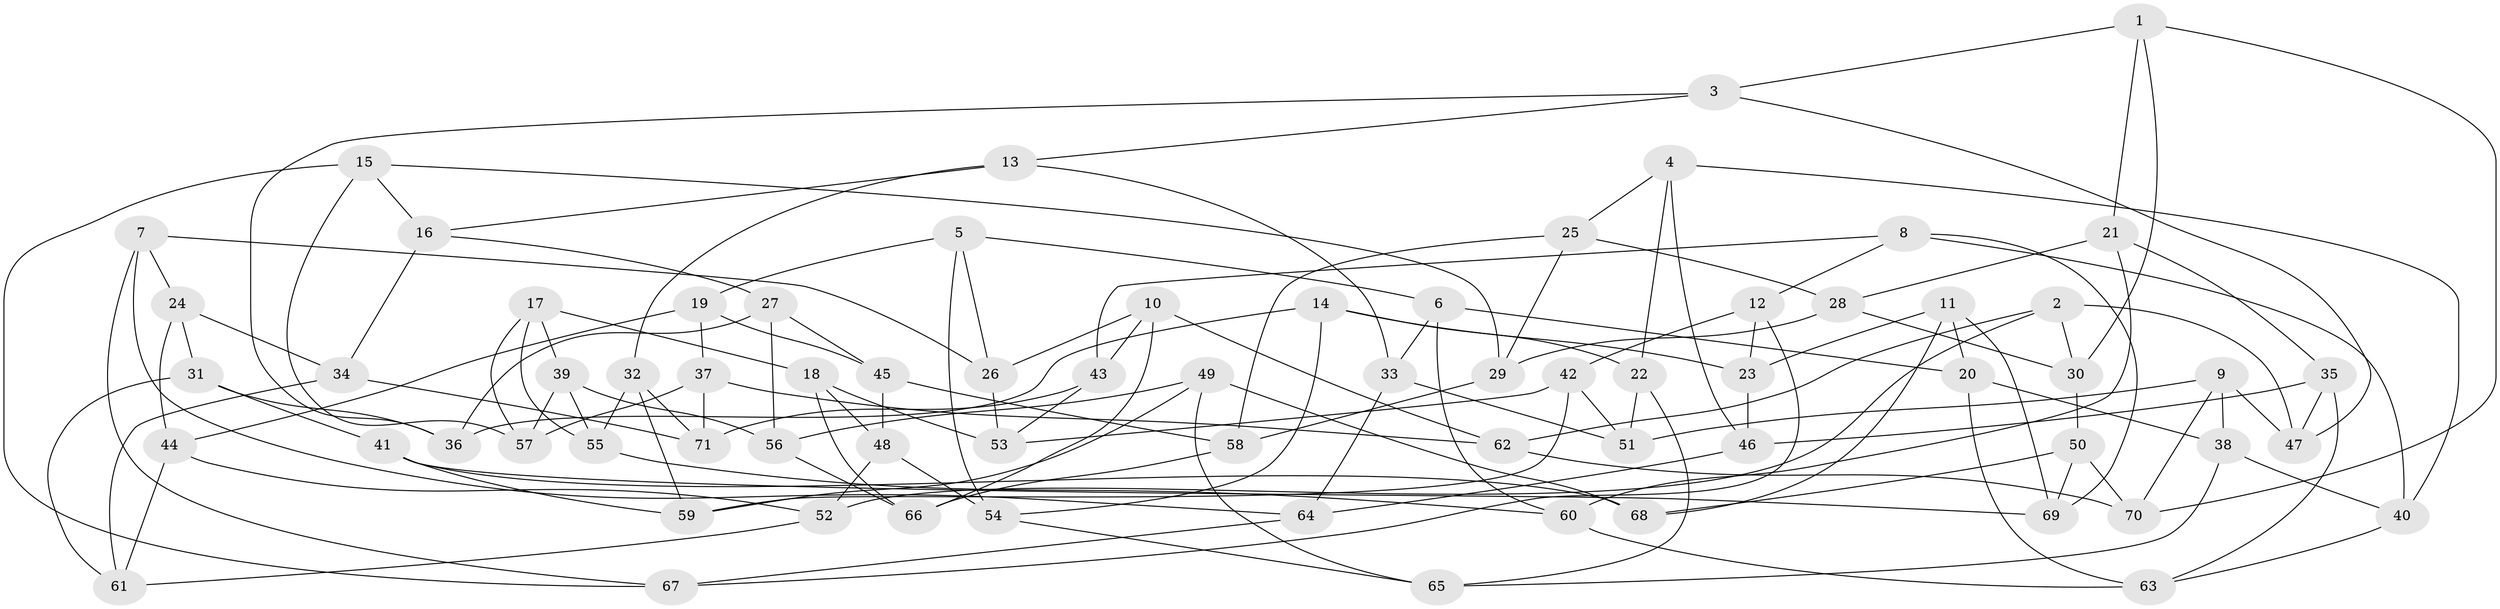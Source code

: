 // coarse degree distribution, {4: 0.2777777777777778, 6: 0.3333333333333333, 3: 0.1111111111111111, 5: 0.19444444444444445, 7: 0.08333333333333333}
// Generated by graph-tools (version 1.1) at 2025/38/03/04/25 23:38:18]
// undirected, 71 vertices, 142 edges
graph export_dot {
  node [color=gray90,style=filled];
  1;
  2;
  3;
  4;
  5;
  6;
  7;
  8;
  9;
  10;
  11;
  12;
  13;
  14;
  15;
  16;
  17;
  18;
  19;
  20;
  21;
  22;
  23;
  24;
  25;
  26;
  27;
  28;
  29;
  30;
  31;
  32;
  33;
  34;
  35;
  36;
  37;
  38;
  39;
  40;
  41;
  42;
  43;
  44;
  45;
  46;
  47;
  48;
  49;
  50;
  51;
  52;
  53;
  54;
  55;
  56;
  57;
  58;
  59;
  60;
  61;
  62;
  63;
  64;
  65;
  66;
  67;
  68;
  69;
  70;
  71;
  1 -- 70;
  1 -- 3;
  1 -- 30;
  1 -- 21;
  2 -- 47;
  2 -- 52;
  2 -- 62;
  2 -- 30;
  3 -- 13;
  3 -- 36;
  3 -- 47;
  4 -- 46;
  4 -- 22;
  4 -- 25;
  4 -- 40;
  5 -- 6;
  5 -- 19;
  5 -- 54;
  5 -- 26;
  6 -- 20;
  6 -- 60;
  6 -- 33;
  7 -- 26;
  7 -- 24;
  7 -- 67;
  7 -- 64;
  8 -- 69;
  8 -- 12;
  8 -- 40;
  8 -- 43;
  9 -- 51;
  9 -- 38;
  9 -- 47;
  9 -- 70;
  10 -- 26;
  10 -- 62;
  10 -- 43;
  10 -- 66;
  11 -- 69;
  11 -- 68;
  11 -- 20;
  11 -- 23;
  12 -- 67;
  12 -- 42;
  12 -- 23;
  13 -- 16;
  13 -- 32;
  13 -- 33;
  14 -- 23;
  14 -- 54;
  14 -- 22;
  14 -- 36;
  15 -- 57;
  15 -- 29;
  15 -- 16;
  15 -- 67;
  16 -- 34;
  16 -- 27;
  17 -- 55;
  17 -- 18;
  17 -- 57;
  17 -- 39;
  18 -- 53;
  18 -- 66;
  18 -- 48;
  19 -- 37;
  19 -- 44;
  19 -- 45;
  20 -- 63;
  20 -- 38;
  21 -- 28;
  21 -- 35;
  21 -- 60;
  22 -- 51;
  22 -- 65;
  23 -- 46;
  24 -- 34;
  24 -- 31;
  24 -- 44;
  25 -- 28;
  25 -- 58;
  25 -- 29;
  26 -- 53;
  27 -- 56;
  27 -- 45;
  27 -- 36;
  28 -- 30;
  28 -- 29;
  29 -- 58;
  30 -- 50;
  31 -- 61;
  31 -- 36;
  31 -- 41;
  32 -- 59;
  32 -- 71;
  32 -- 55;
  33 -- 64;
  33 -- 51;
  34 -- 71;
  34 -- 61;
  35 -- 47;
  35 -- 46;
  35 -- 63;
  37 -- 71;
  37 -- 57;
  37 -- 62;
  38 -- 40;
  38 -- 65;
  39 -- 55;
  39 -- 57;
  39 -- 56;
  40 -- 63;
  41 -- 68;
  41 -- 59;
  41 -- 69;
  42 -- 59;
  42 -- 51;
  42 -- 53;
  43 -- 71;
  43 -- 53;
  44 -- 61;
  44 -- 52;
  45 -- 58;
  45 -- 48;
  46 -- 64;
  48 -- 52;
  48 -- 54;
  49 -- 68;
  49 -- 59;
  49 -- 65;
  49 -- 56;
  50 -- 69;
  50 -- 68;
  50 -- 70;
  52 -- 61;
  54 -- 65;
  55 -- 60;
  56 -- 66;
  58 -- 66;
  60 -- 63;
  62 -- 70;
  64 -- 67;
}
